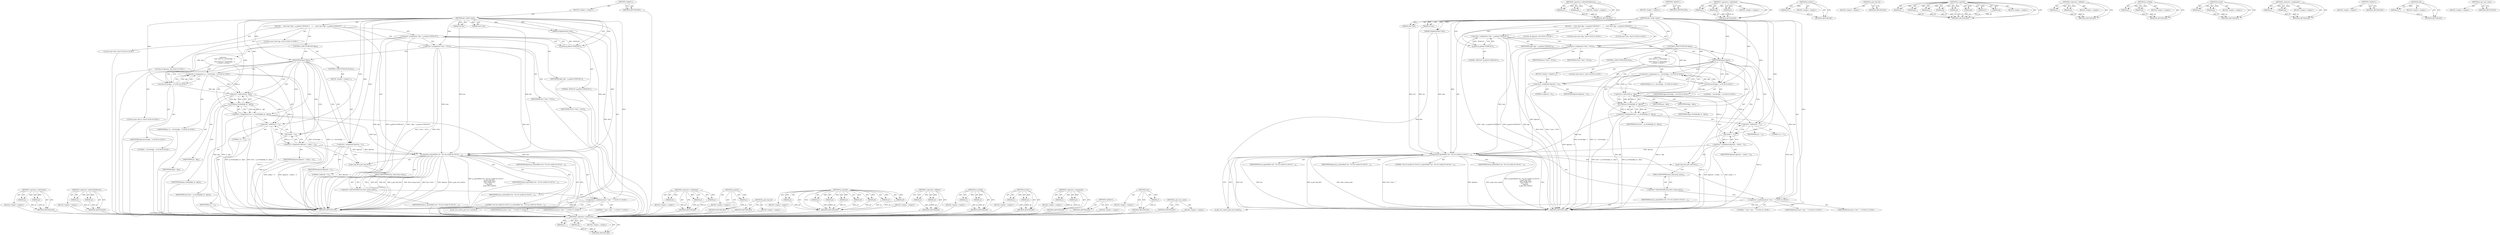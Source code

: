 digraph "g_get_user_name" {
vulnerable_112 [label=<(METHOD,&lt;operator&gt;.subtraction)>];
vulnerable_113 [label=<(PARAM,p1)>];
vulnerable_114 [label=<(PARAM,p2)>];
vulnerable_115 [label=<(BLOCK,&lt;empty&gt;,&lt;empty&gt;)>];
vulnerable_116 [label=<(METHOD_RETURN,ANY)>];
vulnerable_140 [label=<(METHOD,&lt;operator&gt;.indirectFieldAccess)>];
vulnerable_141 [label=<(PARAM,p1)>];
vulnerable_142 [label=<(PARAM,p2)>];
vulnerable_143 [label=<(BLOCK,&lt;empty&gt;,&lt;empty&gt;)>];
vulnerable_144 [label=<(METHOD_RETURN,ANY)>];
vulnerable_6 [label=<(METHOD,&lt;global&gt;)<SUB>1</SUB>>];
vulnerable_7 [label=<(BLOCK,&lt;empty&gt;,&lt;empty&gt;)<SUB>1</SUB>>];
vulnerable_8 [label=<(METHOD,get_socket_name)<SUB>1</SUB>>];
vulnerable_9 [label=<(PARAM,SingleInstData* data)<SUB>1</SUB>>];
vulnerable_10 [label=<(PARAM,char* buf)<SUB>1</SUB>>];
vulnerable_11 [label=<(PARAM,int len)<SUB>1</SUB>>];
vulnerable_12 [label=<(BLOCK,{
    const char* dpy = g_getenv(&quot;DISPLAY&quot;);
  ...,{
    const char* dpy = g_getenv(&quot;DISPLAY&quot;);
  ...)<SUB>2</SUB>>];
vulnerable_13 [label="<(LOCAL,const char* dpy: char*)<SUB>3</SUB>>"];
vulnerable_14 [label=<(&lt;operator&gt;.assignment,* dpy = g_getenv(&quot;DISPLAY&quot;))<SUB>3</SUB>>];
vulnerable_15 [label=<(IDENTIFIER,dpy,* dpy = g_getenv(&quot;DISPLAY&quot;))<SUB>3</SUB>>];
vulnerable_16 [label=<(g_getenv,g_getenv(&quot;DISPLAY&quot;))<SUB>3</SUB>>];
vulnerable_17 [label=<(LITERAL,&quot;DISPLAY&quot;,g_getenv(&quot;DISPLAY&quot;))<SUB>3</SUB>>];
vulnerable_18 [label="<(LOCAL,char* host: char*)<SUB>4</SUB>>"];
vulnerable_19 [label=<(&lt;operator&gt;.assignment,* host = NULL)<SUB>4</SUB>>];
vulnerable_20 [label=<(IDENTIFIER,host,* host = NULL)<SUB>4</SUB>>];
vulnerable_21 [label=<(IDENTIFIER,NULL,* host = NULL)<SUB>4</SUB>>];
vulnerable_22 [label="<(LOCAL,int dpynum: int)<SUB>5</SUB>>"];
vulnerable_23 [label=<(CONTROL_STRUCTURE,IF,if (dpy))<SUB>6</SUB>>];
vulnerable_24 [label=<(IDENTIFIER,dpy,if (dpy))<SUB>6</SUB>>];
vulnerable_25 [label="<(BLOCK,{
        const char* p = strrchr(dpy, ':');
  ...,{
        const char* p = strrchr(dpy, ':');
  ...)<SUB>7</SUB>>"];
vulnerable_26 [label="<(LOCAL,const char* p: char*)<SUB>8</SUB>>"];
vulnerable_27 [label="<(&lt;operator&gt;.assignment,* p = strrchr(dpy, ':'))<SUB>8</SUB>>"];
vulnerable_28 [label="<(IDENTIFIER,p,* p = strrchr(dpy, ':'))<SUB>8</SUB>>"];
vulnerable_29 [label="<(strrchr,strrchr(dpy, ':'))<SUB>8</SUB>>"];
vulnerable_30 [label="<(IDENTIFIER,dpy,strrchr(dpy, ':'))<SUB>8</SUB>>"];
vulnerable_31 [label="<(LITERAL,':',strrchr(dpy, ':'))<SUB>8</SUB>>"];
vulnerable_32 [label=<(&lt;operator&gt;.assignment,host = g_strndup(dpy, (p - dpy)))<SUB>9</SUB>>];
vulnerable_33 [label=<(IDENTIFIER,host,host = g_strndup(dpy, (p - dpy)))<SUB>9</SUB>>];
vulnerable_34 [label=<(g_strndup,g_strndup(dpy, (p - dpy)))<SUB>9</SUB>>];
vulnerable_35 [label=<(IDENTIFIER,dpy,g_strndup(dpy, (p - dpy)))<SUB>9</SUB>>];
vulnerable_36 [label=<(&lt;operator&gt;.subtraction,p - dpy)<SUB>9</SUB>>];
vulnerable_37 [label=<(IDENTIFIER,p,p - dpy)<SUB>9</SUB>>];
vulnerable_38 [label=<(IDENTIFIER,dpy,p - dpy)<SUB>9</SUB>>];
vulnerable_39 [label=<(&lt;operator&gt;.assignment,dpynum = atoi(p + 1))<SUB>10</SUB>>];
vulnerable_40 [label=<(IDENTIFIER,dpynum,dpynum = atoi(p + 1))<SUB>10</SUB>>];
vulnerable_41 [label=<(atoi,atoi(p + 1))<SUB>10</SUB>>];
vulnerable_42 [label=<(&lt;operator&gt;.addition,p + 1)<SUB>10</SUB>>];
vulnerable_43 [label=<(IDENTIFIER,p,p + 1)<SUB>10</SUB>>];
vulnerable_44 [label=<(LITERAL,1,p + 1)<SUB>10</SUB>>];
vulnerable_45 [label=<(CONTROL_STRUCTURE,ELSE,else)<SUB>13</SUB>>];
vulnerable_46 [label=<(BLOCK,&lt;empty&gt;,&lt;empty&gt;)<SUB>13</SUB>>];
vulnerable_47 [label=<(&lt;operator&gt;.assignment,dpynum = 0)<SUB>13</SUB>>];
vulnerable_48 [label=<(IDENTIFIER,dpynum,dpynum = 0)<SUB>13</SUB>>];
vulnerable_49 [label=<(LITERAL,0,dpynum = 0)<SUB>13</SUB>>];
vulnerable_50 [label=<(g_snprintf,g_snprintf(buf, len, &quot;%s/.%s-socket-%s-%d-%s&quot;,
...)<SUB>14</SUB>>];
vulnerable_51 [label=<(IDENTIFIER,buf,g_snprintf(buf, len, &quot;%s/.%s-socket-%s-%d-%s&quot;,
...)<SUB>14</SUB>>];
vulnerable_52 [label=<(IDENTIFIER,len,g_snprintf(buf, len, &quot;%s/.%s-socket-%s-%d-%s&quot;,
...)<SUB>14</SUB>>];
vulnerable_53 [label=<(LITERAL,&quot;%s/.%s-socket-%s-%d-%s&quot;,g_snprintf(buf, len, &quot;%s/.%s-socket-%s-%d-%s&quot;,
...)<SUB>14</SUB>>];
vulnerable_54 [label=<(g_get_tmp_dir,g_get_tmp_dir())<SUB>15</SUB>>];
vulnerable_55 [label=<(&lt;operator&gt;.indirectFieldAccess,data-&gt;prog_name)<SUB>16</SUB>>];
vulnerable_56 [label=<(IDENTIFIER,data,g_snprintf(buf, len, &quot;%s/.%s-socket-%s-%d-%s&quot;,
...)<SUB>16</SUB>>];
vulnerable_57 [label=<(FIELD_IDENTIFIER,prog_name,prog_name)<SUB>16</SUB>>];
vulnerable_58 [label="<(&lt;operator&gt;.conditional,host ? host : &quot;&quot;)<SUB>17</SUB>>"];
vulnerable_59 [label="<(IDENTIFIER,host,host ? host : &quot;&quot;)<SUB>17</SUB>>"];
vulnerable_60 [label="<(IDENTIFIER,host,host ? host : &quot;&quot;)<SUB>17</SUB>>"];
vulnerable_61 [label="<(LITERAL,&quot;&quot;,host ? host : &quot;&quot;)<SUB>17</SUB>>"];
vulnerable_62 [label=<(IDENTIFIER,dpynum,g_snprintf(buf, len, &quot;%s/.%s-socket-%s-%d-%s&quot;,
...)<SUB>18</SUB>>];
vulnerable_63 [label=<(g_get_user_name,g_get_user_name())<SUB>19</SUB>>];
vulnerable_64 [label=<(METHOD_RETURN,void)<SUB>1</SUB>>];
vulnerable_66 [label=<(METHOD_RETURN,ANY)<SUB>1</SUB>>];
vulnerable_145 [label=<(METHOD,&lt;operator&gt;.conditional)>];
vulnerable_146 [label=<(PARAM,p1)>];
vulnerable_147 [label=<(PARAM,p2)>];
vulnerable_148 [label=<(PARAM,p3)>];
vulnerable_149 [label=<(BLOCK,&lt;empty&gt;,&lt;empty&gt;)>];
vulnerable_150 [label=<(METHOD_RETURN,ANY)>];
vulnerable_98 [label=<(METHOD,g_getenv)>];
vulnerable_99 [label=<(PARAM,p1)>];
vulnerable_100 [label=<(BLOCK,&lt;empty&gt;,&lt;empty&gt;)>];
vulnerable_101 [label=<(METHOD_RETURN,ANY)>];
vulnerable_137 [label=<(METHOD,g_get_tmp_dir)>];
vulnerable_138 [label=<(BLOCK,&lt;empty&gt;,&lt;empty&gt;)>];
vulnerable_139 [label=<(METHOD_RETURN,ANY)>];
vulnerable_126 [label=<(METHOD,g_snprintf)>];
vulnerable_127 [label=<(PARAM,p1)>];
vulnerable_128 [label=<(PARAM,p2)>];
vulnerable_129 [label=<(PARAM,p3)>];
vulnerable_130 [label=<(PARAM,p4)>];
vulnerable_131 [label=<(PARAM,p5)>];
vulnerable_132 [label=<(PARAM,p6)>];
vulnerable_133 [label=<(PARAM,p7)>];
vulnerable_134 [label=<(PARAM,p8)>];
vulnerable_135 [label=<(BLOCK,&lt;empty&gt;,&lt;empty&gt;)>];
vulnerable_136 [label=<(METHOD_RETURN,ANY)>];
vulnerable_121 [label=<(METHOD,&lt;operator&gt;.addition)>];
vulnerable_122 [label=<(PARAM,p1)>];
vulnerable_123 [label=<(PARAM,p2)>];
vulnerable_124 [label=<(BLOCK,&lt;empty&gt;,&lt;empty&gt;)>];
vulnerable_125 [label=<(METHOD_RETURN,ANY)>];
vulnerable_107 [label=<(METHOD,g_strndup)>];
vulnerable_108 [label=<(PARAM,p1)>];
vulnerable_109 [label=<(PARAM,p2)>];
vulnerable_110 [label=<(BLOCK,&lt;empty&gt;,&lt;empty&gt;)>];
vulnerable_111 [label=<(METHOD_RETURN,ANY)>];
vulnerable_102 [label=<(METHOD,strrchr)>];
vulnerable_103 [label=<(PARAM,p1)>];
vulnerable_104 [label=<(PARAM,p2)>];
vulnerable_105 [label=<(BLOCK,&lt;empty&gt;,&lt;empty&gt;)>];
vulnerable_106 [label=<(METHOD_RETURN,ANY)>];
vulnerable_93 [label=<(METHOD,&lt;operator&gt;.assignment)>];
vulnerable_94 [label=<(PARAM,p1)>];
vulnerable_95 [label=<(PARAM,p2)>];
vulnerable_96 [label=<(BLOCK,&lt;empty&gt;,&lt;empty&gt;)>];
vulnerable_97 [label=<(METHOD_RETURN,ANY)>];
vulnerable_87 [label=<(METHOD,&lt;global&gt;)<SUB>1</SUB>>];
vulnerable_88 [label=<(BLOCK,&lt;empty&gt;,&lt;empty&gt;)>];
vulnerable_89 [label=<(METHOD_RETURN,ANY)>];
vulnerable_117 [label=<(METHOD,atoi)>];
vulnerable_118 [label=<(PARAM,p1)>];
vulnerable_119 [label=<(BLOCK,&lt;empty&gt;,&lt;empty&gt;)>];
vulnerable_120 [label=<(METHOD_RETURN,ANY)>];
vulnerable_151 [label=<(METHOD,g_get_user_name)>];
vulnerable_152 [label=<(BLOCK,&lt;empty&gt;,&lt;empty&gt;)>];
vulnerable_153 [label=<(METHOD_RETURN,ANY)>];
fixed_112 [label=<(METHOD,&lt;operator&gt;.subtraction)>];
fixed_113 [label=<(PARAM,p1)>];
fixed_114 [label=<(PARAM,p2)>];
fixed_115 [label=<(BLOCK,&lt;empty&gt;,&lt;empty&gt;)>];
fixed_116 [label=<(METHOD_RETURN,ANY)>];
fixed_140 [label=<(METHOD,&lt;operator&gt;.indirectFieldAccess)>];
fixed_141 [label=<(PARAM,p1)>];
fixed_142 [label=<(PARAM,p2)>];
fixed_143 [label=<(BLOCK,&lt;empty&gt;,&lt;empty&gt;)>];
fixed_144 [label=<(METHOD_RETURN,ANY)>];
fixed_6 [label=<(METHOD,&lt;global&gt;)<SUB>1</SUB>>];
fixed_7 [label=<(BLOCK,&lt;empty&gt;,&lt;empty&gt;)<SUB>1</SUB>>];
fixed_8 [label=<(METHOD,get_socket_name)<SUB>1</SUB>>];
fixed_9 [label=<(PARAM,SingleInstData* data)<SUB>1</SUB>>];
fixed_10 [label=<(PARAM,char* buf)<SUB>1</SUB>>];
fixed_11 [label=<(PARAM,int len)<SUB>1</SUB>>];
fixed_12 [label=<(BLOCK,{
    const char* dpy = g_getenv(&quot;DISPLAY&quot;);
  ...,{
    const char* dpy = g_getenv(&quot;DISPLAY&quot;);
  ...)<SUB>2</SUB>>];
fixed_13 [label="<(LOCAL,const char* dpy: char*)<SUB>3</SUB>>"];
fixed_14 [label=<(&lt;operator&gt;.assignment,* dpy = g_getenv(&quot;DISPLAY&quot;))<SUB>3</SUB>>];
fixed_15 [label=<(IDENTIFIER,dpy,* dpy = g_getenv(&quot;DISPLAY&quot;))<SUB>3</SUB>>];
fixed_16 [label=<(g_getenv,g_getenv(&quot;DISPLAY&quot;))<SUB>3</SUB>>];
fixed_17 [label=<(LITERAL,&quot;DISPLAY&quot;,g_getenv(&quot;DISPLAY&quot;))<SUB>3</SUB>>];
fixed_18 [label="<(LOCAL,char* host: char*)<SUB>4</SUB>>"];
fixed_19 [label=<(&lt;operator&gt;.assignment,* host = NULL)<SUB>4</SUB>>];
fixed_20 [label=<(IDENTIFIER,host,* host = NULL)<SUB>4</SUB>>];
fixed_21 [label=<(IDENTIFIER,NULL,* host = NULL)<SUB>4</SUB>>];
fixed_22 [label="<(LOCAL,int dpynum: int)<SUB>5</SUB>>"];
fixed_23 [label=<(CONTROL_STRUCTURE,IF,if (dpy))<SUB>6</SUB>>];
fixed_24 [label=<(IDENTIFIER,dpy,if (dpy))<SUB>6</SUB>>];
fixed_25 [label="<(BLOCK,{
        const char* p = strrchr(dpy, ':');
  ...,{
        const char* p = strrchr(dpy, ':');
  ...)<SUB>7</SUB>>"];
fixed_26 [label="<(LOCAL,const char* p: char*)<SUB>8</SUB>>"];
fixed_27 [label="<(&lt;operator&gt;.assignment,* p = strrchr(dpy, ':'))<SUB>8</SUB>>"];
fixed_28 [label="<(IDENTIFIER,p,* p = strrchr(dpy, ':'))<SUB>8</SUB>>"];
fixed_29 [label="<(strrchr,strrchr(dpy, ':'))<SUB>8</SUB>>"];
fixed_30 [label="<(IDENTIFIER,dpy,strrchr(dpy, ':'))<SUB>8</SUB>>"];
fixed_31 [label="<(LITERAL,':',strrchr(dpy, ':'))<SUB>8</SUB>>"];
fixed_32 [label=<(&lt;operator&gt;.assignment,host = g_strndup(dpy, (p - dpy)))<SUB>9</SUB>>];
fixed_33 [label=<(IDENTIFIER,host,host = g_strndup(dpy, (p - dpy)))<SUB>9</SUB>>];
fixed_34 [label=<(g_strndup,g_strndup(dpy, (p - dpy)))<SUB>9</SUB>>];
fixed_35 [label=<(IDENTIFIER,dpy,g_strndup(dpy, (p - dpy)))<SUB>9</SUB>>];
fixed_36 [label=<(&lt;operator&gt;.subtraction,p - dpy)<SUB>9</SUB>>];
fixed_37 [label=<(IDENTIFIER,p,p - dpy)<SUB>9</SUB>>];
fixed_38 [label=<(IDENTIFIER,dpy,p - dpy)<SUB>9</SUB>>];
fixed_39 [label=<(&lt;operator&gt;.assignment,dpynum = atoi(p + 1))<SUB>10</SUB>>];
fixed_40 [label=<(IDENTIFIER,dpynum,dpynum = atoi(p + 1))<SUB>10</SUB>>];
fixed_41 [label=<(atoi,atoi(p + 1))<SUB>10</SUB>>];
fixed_42 [label=<(&lt;operator&gt;.addition,p + 1)<SUB>10</SUB>>];
fixed_43 [label=<(IDENTIFIER,p,p + 1)<SUB>10</SUB>>];
fixed_44 [label=<(LITERAL,1,p + 1)<SUB>10</SUB>>];
fixed_45 [label=<(CONTROL_STRUCTURE,ELSE,else)<SUB>13</SUB>>];
fixed_46 [label=<(BLOCK,&lt;empty&gt;,&lt;empty&gt;)<SUB>13</SUB>>];
fixed_47 [label=<(&lt;operator&gt;.assignment,dpynum = 0)<SUB>13</SUB>>];
fixed_48 [label=<(IDENTIFIER,dpynum,dpynum = 0)<SUB>13</SUB>>];
fixed_49 [label=<(LITERAL,0,dpynum = 0)<SUB>13</SUB>>];
fixed_50 [label=<(g_snprintf,g_snprintf(buf, len, &quot;%s/.%s-socket-%s-%d-%s&quot;,
...)<SUB>18</SUB>>];
fixed_51 [label=<(IDENTIFIER,buf,g_snprintf(buf, len, &quot;%s/.%s-socket-%s-%d-%s&quot;,
...)<SUB>18</SUB>>];
fixed_52 [label=<(IDENTIFIER,len,g_snprintf(buf, len, &quot;%s/.%s-socket-%s-%d-%s&quot;,
...)<SUB>18</SUB>>];
fixed_53 [label=<(LITERAL,&quot;%s/.%s-socket-%s-%d-%s&quot;,g_snprintf(buf, len, &quot;%s/.%s-socket-%s-%d-%s&quot;,
...)<SUB>18</SUB>>];
fixed_54 [label=<(g_get_tmp_dir,g_get_tmp_dir())<SUB>19</SUB>>];
fixed_55 [label=<(&lt;operator&gt;.indirectFieldAccess,data-&gt;prog_name)<SUB>20</SUB>>];
fixed_56 [label=<(IDENTIFIER,data,g_snprintf(buf, len, &quot;%s/.%s-socket-%s-%d-%s&quot;,
...)<SUB>20</SUB>>];
fixed_57 [label=<(FIELD_IDENTIFIER,prog_name,prog_name)<SUB>20</SUB>>];
fixed_58 [label="<(&lt;operator&gt;.conditional,host ? host : &quot;&quot;)<SUB>21</SUB>>"];
fixed_59 [label="<(IDENTIFIER,host,host ? host : &quot;&quot;)<SUB>21</SUB>>"];
fixed_60 [label="<(IDENTIFIER,host,host ? host : &quot;&quot;)<SUB>21</SUB>>"];
fixed_61 [label="<(LITERAL,&quot;&quot;,host ? host : &quot;&quot;)<SUB>21</SUB>>"];
fixed_62 [label=<(IDENTIFIER,dpynum,g_snprintf(buf, len, &quot;%s/.%s-socket-%s-%d-%s&quot;,
...)<SUB>22</SUB>>];
fixed_63 [label=<(g_get_user_name,g_get_user_name())<SUB>23</SUB>>];
fixed_64 [label=<(METHOD_RETURN,void)<SUB>1</SUB>>];
fixed_66 [label=<(METHOD_RETURN,ANY)<SUB>1</SUB>>];
fixed_145 [label=<(METHOD,&lt;operator&gt;.conditional)>];
fixed_146 [label=<(PARAM,p1)>];
fixed_147 [label=<(PARAM,p2)>];
fixed_148 [label=<(PARAM,p3)>];
fixed_149 [label=<(BLOCK,&lt;empty&gt;,&lt;empty&gt;)>];
fixed_150 [label=<(METHOD_RETURN,ANY)>];
fixed_98 [label=<(METHOD,g_getenv)>];
fixed_99 [label=<(PARAM,p1)>];
fixed_100 [label=<(BLOCK,&lt;empty&gt;,&lt;empty&gt;)>];
fixed_101 [label=<(METHOD_RETURN,ANY)>];
fixed_137 [label=<(METHOD,g_get_tmp_dir)>];
fixed_138 [label=<(BLOCK,&lt;empty&gt;,&lt;empty&gt;)>];
fixed_139 [label=<(METHOD_RETURN,ANY)>];
fixed_126 [label=<(METHOD,g_snprintf)>];
fixed_127 [label=<(PARAM,p1)>];
fixed_128 [label=<(PARAM,p2)>];
fixed_129 [label=<(PARAM,p3)>];
fixed_130 [label=<(PARAM,p4)>];
fixed_131 [label=<(PARAM,p5)>];
fixed_132 [label=<(PARAM,p6)>];
fixed_133 [label=<(PARAM,p7)>];
fixed_134 [label=<(PARAM,p8)>];
fixed_135 [label=<(BLOCK,&lt;empty&gt;,&lt;empty&gt;)>];
fixed_136 [label=<(METHOD_RETURN,ANY)>];
fixed_121 [label=<(METHOD,&lt;operator&gt;.addition)>];
fixed_122 [label=<(PARAM,p1)>];
fixed_123 [label=<(PARAM,p2)>];
fixed_124 [label=<(BLOCK,&lt;empty&gt;,&lt;empty&gt;)>];
fixed_125 [label=<(METHOD_RETURN,ANY)>];
fixed_107 [label=<(METHOD,g_strndup)>];
fixed_108 [label=<(PARAM,p1)>];
fixed_109 [label=<(PARAM,p2)>];
fixed_110 [label=<(BLOCK,&lt;empty&gt;,&lt;empty&gt;)>];
fixed_111 [label=<(METHOD_RETURN,ANY)>];
fixed_102 [label=<(METHOD,strrchr)>];
fixed_103 [label=<(PARAM,p1)>];
fixed_104 [label=<(PARAM,p2)>];
fixed_105 [label=<(BLOCK,&lt;empty&gt;,&lt;empty&gt;)>];
fixed_106 [label=<(METHOD_RETURN,ANY)>];
fixed_93 [label=<(METHOD,&lt;operator&gt;.assignment)>];
fixed_94 [label=<(PARAM,p1)>];
fixed_95 [label=<(PARAM,p2)>];
fixed_96 [label=<(BLOCK,&lt;empty&gt;,&lt;empty&gt;)>];
fixed_97 [label=<(METHOD_RETURN,ANY)>];
fixed_87 [label=<(METHOD,&lt;global&gt;)<SUB>1</SUB>>];
fixed_88 [label=<(BLOCK,&lt;empty&gt;,&lt;empty&gt;)>];
fixed_89 [label=<(METHOD_RETURN,ANY)>];
fixed_117 [label=<(METHOD,atoi)>];
fixed_118 [label=<(PARAM,p1)>];
fixed_119 [label=<(BLOCK,&lt;empty&gt;,&lt;empty&gt;)>];
fixed_120 [label=<(METHOD_RETURN,ANY)>];
fixed_151 [label=<(METHOD,g_get_user_name)>];
fixed_152 [label=<(BLOCK,&lt;empty&gt;,&lt;empty&gt;)>];
fixed_153 [label=<(METHOD_RETURN,ANY)>];
vulnerable_112 -> vulnerable_113  [key=0, label="AST: "];
vulnerable_112 -> vulnerable_113  [key=1, label="DDG: "];
vulnerable_112 -> vulnerable_115  [key=0, label="AST: "];
vulnerable_112 -> vulnerable_114  [key=0, label="AST: "];
vulnerable_112 -> vulnerable_114  [key=1, label="DDG: "];
vulnerable_112 -> vulnerable_116  [key=0, label="AST: "];
vulnerable_112 -> vulnerable_116  [key=1, label="CFG: "];
vulnerable_113 -> vulnerable_116  [key=0, label="DDG: p1"];
vulnerable_114 -> vulnerable_116  [key=0, label="DDG: p2"];
vulnerable_115 -> fixed_112  [key=0];
vulnerable_116 -> fixed_112  [key=0];
vulnerable_140 -> vulnerable_141  [key=0, label="AST: "];
vulnerable_140 -> vulnerable_141  [key=1, label="DDG: "];
vulnerable_140 -> vulnerable_143  [key=0, label="AST: "];
vulnerable_140 -> vulnerable_142  [key=0, label="AST: "];
vulnerable_140 -> vulnerable_142  [key=1, label="DDG: "];
vulnerable_140 -> vulnerable_144  [key=0, label="AST: "];
vulnerable_140 -> vulnerable_144  [key=1, label="CFG: "];
vulnerable_141 -> vulnerable_144  [key=0, label="DDG: p1"];
vulnerable_142 -> vulnerable_144  [key=0, label="DDG: p2"];
vulnerable_143 -> fixed_112  [key=0];
vulnerable_144 -> fixed_112  [key=0];
vulnerable_6 -> vulnerable_7  [key=0, label="AST: "];
vulnerable_6 -> vulnerable_66  [key=0, label="AST: "];
vulnerable_6 -> vulnerable_66  [key=1, label="CFG: "];
vulnerable_7 -> vulnerable_8  [key=0, label="AST: "];
vulnerable_8 -> vulnerable_9  [key=0, label="AST: "];
vulnerable_8 -> vulnerable_9  [key=1, label="DDG: "];
vulnerable_8 -> vulnerable_10  [key=0, label="AST: "];
vulnerable_8 -> vulnerable_10  [key=1, label="DDG: "];
vulnerable_8 -> vulnerable_11  [key=0, label="AST: "];
vulnerable_8 -> vulnerable_11  [key=1, label="DDG: "];
vulnerable_8 -> vulnerable_12  [key=0, label="AST: "];
vulnerable_8 -> vulnerable_64  [key=0, label="AST: "];
vulnerable_8 -> vulnerable_16  [key=0, label="CFG: "];
vulnerable_8 -> vulnerable_16  [key=1, label="DDG: "];
vulnerable_8 -> vulnerable_19  [key=0, label="DDG: "];
vulnerable_8 -> vulnerable_24  [key=0, label="DDG: "];
vulnerable_8 -> vulnerable_50  [key=0, label="DDG: "];
vulnerable_8 -> vulnerable_58  [key=0, label="DDG: "];
vulnerable_8 -> vulnerable_47  [key=0, label="DDG: "];
vulnerable_8 -> vulnerable_29  [key=0, label="DDG: "];
vulnerable_8 -> vulnerable_34  [key=0, label="DDG: "];
vulnerable_8 -> vulnerable_41  [key=0, label="DDG: "];
vulnerable_8 -> vulnerable_36  [key=0, label="DDG: "];
vulnerable_8 -> vulnerable_42  [key=0, label="DDG: "];
vulnerable_9 -> vulnerable_64  [key=0, label="DDG: data"];
vulnerable_9 -> vulnerable_50  [key=0, label="DDG: data"];
vulnerable_10 -> vulnerable_50  [key=0, label="DDG: buf"];
vulnerable_11 -> vulnerable_50  [key=0, label="DDG: len"];
vulnerable_12 -> vulnerable_13  [key=0, label="AST: "];
vulnerable_12 -> vulnerable_14  [key=0, label="AST: "];
vulnerable_12 -> vulnerable_18  [key=0, label="AST: "];
vulnerable_12 -> vulnerable_19  [key=0, label="AST: "];
vulnerable_12 -> vulnerable_22  [key=0, label="AST: "];
vulnerable_12 -> vulnerable_23  [key=0, label="AST: "];
vulnerable_12 -> vulnerable_50  [key=0, label="AST: "];
vulnerable_13 -> fixed_112  [key=0];
vulnerable_14 -> vulnerable_15  [key=0, label="AST: "];
vulnerable_14 -> vulnerable_16  [key=0, label="AST: "];
vulnerable_14 -> vulnerable_19  [key=0, label="CFG: "];
vulnerable_14 -> vulnerable_64  [key=0, label="DDG: dpy"];
vulnerable_14 -> vulnerable_64  [key=1, label="DDG: g_getenv(&quot;DISPLAY&quot;)"];
vulnerable_14 -> vulnerable_64  [key=2, label="DDG: * dpy = g_getenv(&quot;DISPLAY&quot;)"];
vulnerable_14 -> vulnerable_29  [key=0, label="DDG: dpy"];
vulnerable_15 -> fixed_112  [key=0];
vulnerable_16 -> vulnerable_17  [key=0, label="AST: "];
vulnerable_16 -> vulnerable_14  [key=0, label="CFG: "];
vulnerable_16 -> vulnerable_14  [key=1, label="DDG: &quot;DISPLAY&quot;"];
vulnerable_17 -> fixed_112  [key=0];
vulnerable_18 -> fixed_112  [key=0];
vulnerable_19 -> vulnerable_20  [key=0, label="AST: "];
vulnerable_19 -> vulnerable_21  [key=0, label="AST: "];
vulnerable_19 -> vulnerable_24  [key=0, label="CFG: "];
vulnerable_19 -> vulnerable_64  [key=0, label="DDG: * host = NULL"];
vulnerable_19 -> vulnerable_64  [key=1, label="DDG: NULL"];
vulnerable_19 -> vulnerable_50  [key=0, label="DDG: host"];
vulnerable_19 -> vulnerable_58  [key=0, label="DDG: host"];
vulnerable_20 -> fixed_112  [key=0];
vulnerable_21 -> fixed_112  [key=0];
vulnerable_22 -> fixed_112  [key=0];
vulnerable_23 -> vulnerable_24  [key=0, label="AST: "];
vulnerable_23 -> vulnerable_25  [key=0, label="AST: "];
vulnerable_23 -> vulnerable_45  [key=0, label="AST: "];
vulnerable_24 -> vulnerable_29  [key=0, label="CFG: "];
vulnerable_24 -> vulnerable_29  [key=1, label="CDG: "];
vulnerable_24 -> vulnerable_47  [key=0, label="CFG: "];
vulnerable_24 -> vulnerable_47  [key=1, label="CDG: "];
vulnerable_24 -> vulnerable_34  [key=0, label="CDG: "];
vulnerable_24 -> vulnerable_32  [key=0, label="CDG: "];
vulnerable_24 -> vulnerable_42  [key=0, label="CDG: "];
vulnerable_24 -> vulnerable_36  [key=0, label="CDG: "];
vulnerable_24 -> vulnerable_41  [key=0, label="CDG: "];
vulnerable_24 -> vulnerable_39  [key=0, label="CDG: "];
vulnerable_24 -> vulnerable_27  [key=0, label="CDG: "];
vulnerable_25 -> vulnerable_26  [key=0, label="AST: "];
vulnerable_25 -> vulnerable_27  [key=0, label="AST: "];
vulnerable_25 -> vulnerable_32  [key=0, label="AST: "];
vulnerable_25 -> vulnerable_39  [key=0, label="AST: "];
vulnerable_26 -> fixed_112  [key=0];
vulnerable_27 -> vulnerable_28  [key=0, label="AST: "];
vulnerable_27 -> vulnerable_29  [key=0, label="AST: "];
vulnerable_27 -> vulnerable_36  [key=0, label="CFG: "];
vulnerable_27 -> vulnerable_36  [key=1, label="DDG: p"];
vulnerable_27 -> vulnerable_64  [key=0, label="DDG: strrchr(dpy, ':')"];
vulnerable_27 -> vulnerable_64  [key=1, label="DDG: * p = strrchr(dpy, ':')"];
vulnerable_28 -> fixed_112  [key=0];
vulnerable_29 -> vulnerable_30  [key=0, label="AST: "];
vulnerable_29 -> vulnerable_31  [key=0, label="AST: "];
vulnerable_29 -> vulnerable_27  [key=0, label="CFG: "];
vulnerable_29 -> vulnerable_27  [key=1, label="DDG: dpy"];
vulnerable_29 -> vulnerable_27  [key=2, label="DDG: ':'"];
vulnerable_29 -> vulnerable_36  [key=0, label="DDG: dpy"];
vulnerable_30 -> fixed_112  [key=0];
vulnerable_31 -> fixed_112  [key=0];
vulnerable_32 -> vulnerable_33  [key=0, label="AST: "];
vulnerable_32 -> vulnerable_34  [key=0, label="AST: "];
vulnerable_32 -> vulnerable_42  [key=0, label="CFG: "];
vulnerable_32 -> vulnerable_64  [key=0, label="DDG: g_strndup(dpy, (p - dpy))"];
vulnerable_32 -> vulnerable_64  [key=1, label="DDG: host = g_strndup(dpy, (p - dpy))"];
vulnerable_32 -> vulnerable_50  [key=0, label="DDG: host"];
vulnerable_32 -> vulnerable_58  [key=0, label="DDG: host"];
vulnerable_33 -> fixed_112  [key=0];
vulnerable_34 -> vulnerable_35  [key=0, label="AST: "];
vulnerable_34 -> vulnerable_36  [key=0, label="AST: "];
vulnerable_34 -> vulnerable_32  [key=0, label="CFG: "];
vulnerable_34 -> vulnerable_32  [key=1, label="DDG: dpy"];
vulnerable_34 -> vulnerable_32  [key=2, label="DDG: p - dpy"];
vulnerable_34 -> vulnerable_64  [key=0, label="DDG: dpy"];
vulnerable_34 -> vulnerable_64  [key=1, label="DDG: p - dpy"];
vulnerable_35 -> fixed_112  [key=0];
vulnerable_36 -> vulnerable_37  [key=0, label="AST: "];
vulnerable_36 -> vulnerable_38  [key=0, label="AST: "];
vulnerable_36 -> vulnerable_34  [key=0, label="CFG: "];
vulnerable_36 -> vulnerable_34  [key=1, label="DDG: dpy"];
vulnerable_36 -> vulnerable_34  [key=2, label="DDG: p"];
vulnerable_36 -> vulnerable_41  [key=0, label="DDG: p"];
vulnerable_36 -> vulnerable_42  [key=0, label="DDG: p"];
vulnerable_37 -> fixed_112  [key=0];
vulnerable_38 -> fixed_112  [key=0];
vulnerable_39 -> vulnerable_40  [key=0, label="AST: "];
vulnerable_39 -> vulnerable_41  [key=0, label="AST: "];
vulnerable_39 -> vulnerable_54  [key=0, label="CFG: "];
vulnerable_39 -> vulnerable_64  [key=0, label="DDG: atoi(p + 1)"];
vulnerable_39 -> vulnerable_64  [key=1, label="DDG: dpynum = atoi(p + 1)"];
vulnerable_39 -> vulnerable_50  [key=0, label="DDG: dpynum"];
vulnerable_40 -> fixed_112  [key=0];
vulnerable_41 -> vulnerable_42  [key=0, label="AST: "];
vulnerable_41 -> vulnerable_39  [key=0, label="CFG: "];
vulnerable_41 -> vulnerable_39  [key=1, label="DDG: p + 1"];
vulnerable_41 -> vulnerable_64  [key=0, label="DDG: p + 1"];
vulnerable_42 -> vulnerable_43  [key=0, label="AST: "];
vulnerable_42 -> vulnerable_44  [key=0, label="AST: "];
vulnerable_42 -> vulnerable_41  [key=0, label="CFG: "];
vulnerable_42 -> vulnerable_64  [key=0, label="DDG: p"];
vulnerable_43 -> fixed_112  [key=0];
vulnerable_44 -> fixed_112  [key=0];
vulnerable_45 -> vulnerable_46  [key=0, label="AST: "];
vulnerable_46 -> vulnerable_47  [key=0, label="AST: "];
vulnerable_47 -> vulnerable_48  [key=0, label="AST: "];
vulnerable_47 -> vulnerable_49  [key=0, label="AST: "];
vulnerable_47 -> vulnerable_54  [key=0, label="CFG: "];
vulnerable_47 -> vulnerable_64  [key=0, label="DDG: dpynum = 0"];
vulnerable_47 -> vulnerable_50  [key=0, label="DDG: dpynum"];
vulnerable_48 -> fixed_112  [key=0];
vulnerable_49 -> fixed_112  [key=0];
vulnerable_50 -> vulnerable_51  [key=0, label="AST: "];
vulnerable_50 -> vulnerable_52  [key=0, label="AST: "];
vulnerable_50 -> vulnerable_53  [key=0, label="AST: "];
vulnerable_50 -> vulnerable_54  [key=0, label="AST: "];
vulnerable_50 -> vulnerable_55  [key=0, label="AST: "];
vulnerable_50 -> vulnerable_58  [key=0, label="AST: "];
vulnerable_50 -> vulnerable_62  [key=0, label="AST: "];
vulnerable_50 -> vulnerable_63  [key=0, label="AST: "];
vulnerable_50 -> vulnerable_64  [key=0, label="CFG: "];
vulnerable_50 -> vulnerable_64  [key=1, label="DDG: buf"];
vulnerable_50 -> vulnerable_64  [key=2, label="DDG: len"];
vulnerable_50 -> vulnerable_64  [key=3, label="DDG: g_get_tmp_dir()"];
vulnerable_50 -> vulnerable_64  [key=4, label="DDG: data-&gt;prog_name"];
vulnerable_50 -> vulnerable_64  [key=5, label="DDG: host ? host : &quot;&quot;"];
vulnerable_50 -> vulnerable_64  [key=6, label="DDG: dpynum"];
vulnerable_50 -> vulnerable_64  [key=7, label="DDG: g_get_user_name()"];
vulnerable_50 -> vulnerable_64  [key=8, label="DDG: g_snprintf(buf, len, &quot;%s/.%s-socket-%s-%d-%s&quot;,
                 g_get_tmp_dir(),
                 data-&gt;prog_name,
                 host ? host : &quot;&quot;,
                 dpynum,
                 g_get_user_name())"];
vulnerable_51 -> fixed_112  [key=0];
vulnerable_52 -> fixed_112  [key=0];
vulnerable_53 -> fixed_112  [key=0];
vulnerable_54 -> vulnerable_57  [key=0, label="CFG: "];
vulnerable_55 -> vulnerable_56  [key=0, label="AST: "];
vulnerable_55 -> vulnerable_57  [key=0, label="AST: "];
vulnerable_55 -> vulnerable_58  [key=0, label="CFG: "];
vulnerable_56 -> fixed_112  [key=0];
vulnerable_57 -> vulnerable_55  [key=0, label="CFG: "];
vulnerable_58 -> vulnerable_59  [key=0, label="AST: "];
vulnerable_58 -> vulnerable_60  [key=0, label="AST: "];
vulnerable_58 -> vulnerable_61  [key=0, label="AST: "];
vulnerable_58 -> vulnerable_63  [key=0, label="CFG: "];
vulnerable_58 -> vulnerable_64  [key=0, label="DDG: host"];
vulnerable_59 -> fixed_112  [key=0];
vulnerable_60 -> fixed_112  [key=0];
vulnerable_61 -> fixed_112  [key=0];
vulnerable_62 -> fixed_112  [key=0];
vulnerable_63 -> vulnerable_50  [key=0, label="CFG: "];
vulnerable_64 -> fixed_112  [key=0];
vulnerable_66 -> fixed_112  [key=0];
vulnerable_145 -> vulnerable_146  [key=0, label="AST: "];
vulnerable_145 -> vulnerable_146  [key=1, label="DDG: "];
vulnerable_145 -> vulnerable_149  [key=0, label="AST: "];
vulnerable_145 -> vulnerable_147  [key=0, label="AST: "];
vulnerable_145 -> vulnerable_147  [key=1, label="DDG: "];
vulnerable_145 -> vulnerable_150  [key=0, label="AST: "];
vulnerable_145 -> vulnerable_150  [key=1, label="CFG: "];
vulnerable_145 -> vulnerable_148  [key=0, label="AST: "];
vulnerable_145 -> vulnerable_148  [key=1, label="DDG: "];
vulnerable_146 -> vulnerable_150  [key=0, label="DDG: p1"];
vulnerable_147 -> vulnerable_150  [key=0, label="DDG: p2"];
vulnerable_148 -> vulnerable_150  [key=0, label="DDG: p3"];
vulnerable_149 -> fixed_112  [key=0];
vulnerable_150 -> fixed_112  [key=0];
vulnerable_98 -> vulnerable_99  [key=0, label="AST: "];
vulnerable_98 -> vulnerable_99  [key=1, label="DDG: "];
vulnerable_98 -> vulnerable_100  [key=0, label="AST: "];
vulnerable_98 -> vulnerable_101  [key=0, label="AST: "];
vulnerable_98 -> vulnerable_101  [key=1, label="CFG: "];
vulnerable_99 -> vulnerable_101  [key=0, label="DDG: p1"];
vulnerable_100 -> fixed_112  [key=0];
vulnerable_101 -> fixed_112  [key=0];
vulnerable_137 -> vulnerable_138  [key=0, label="AST: "];
vulnerable_137 -> vulnerable_139  [key=0, label="AST: "];
vulnerable_137 -> vulnerable_139  [key=1, label="CFG: "];
vulnerable_138 -> fixed_112  [key=0];
vulnerable_139 -> fixed_112  [key=0];
vulnerable_126 -> vulnerable_127  [key=0, label="AST: "];
vulnerable_126 -> vulnerable_127  [key=1, label="DDG: "];
vulnerable_126 -> vulnerable_135  [key=0, label="AST: "];
vulnerable_126 -> vulnerable_128  [key=0, label="AST: "];
vulnerable_126 -> vulnerable_128  [key=1, label="DDG: "];
vulnerable_126 -> vulnerable_136  [key=0, label="AST: "];
vulnerable_126 -> vulnerable_136  [key=1, label="CFG: "];
vulnerable_126 -> vulnerable_129  [key=0, label="AST: "];
vulnerable_126 -> vulnerable_129  [key=1, label="DDG: "];
vulnerable_126 -> vulnerable_130  [key=0, label="AST: "];
vulnerable_126 -> vulnerable_130  [key=1, label="DDG: "];
vulnerable_126 -> vulnerable_131  [key=0, label="AST: "];
vulnerable_126 -> vulnerable_131  [key=1, label="DDG: "];
vulnerable_126 -> vulnerable_132  [key=0, label="AST: "];
vulnerable_126 -> vulnerable_132  [key=1, label="DDG: "];
vulnerable_126 -> vulnerable_133  [key=0, label="AST: "];
vulnerable_126 -> vulnerable_133  [key=1, label="DDG: "];
vulnerable_126 -> vulnerable_134  [key=0, label="AST: "];
vulnerable_126 -> vulnerable_134  [key=1, label="DDG: "];
vulnerable_127 -> vulnerable_136  [key=0, label="DDG: p1"];
vulnerable_128 -> vulnerable_136  [key=0, label="DDG: p2"];
vulnerable_129 -> vulnerable_136  [key=0, label="DDG: p3"];
vulnerable_130 -> vulnerable_136  [key=0, label="DDG: p4"];
vulnerable_131 -> vulnerable_136  [key=0, label="DDG: p5"];
vulnerable_132 -> vulnerable_136  [key=0, label="DDG: p6"];
vulnerable_133 -> vulnerable_136  [key=0, label="DDG: p7"];
vulnerable_134 -> vulnerable_136  [key=0, label="DDG: p8"];
vulnerable_135 -> fixed_112  [key=0];
vulnerable_136 -> fixed_112  [key=0];
vulnerable_121 -> vulnerable_122  [key=0, label="AST: "];
vulnerable_121 -> vulnerable_122  [key=1, label="DDG: "];
vulnerable_121 -> vulnerable_124  [key=0, label="AST: "];
vulnerable_121 -> vulnerable_123  [key=0, label="AST: "];
vulnerable_121 -> vulnerable_123  [key=1, label="DDG: "];
vulnerable_121 -> vulnerable_125  [key=0, label="AST: "];
vulnerable_121 -> vulnerable_125  [key=1, label="CFG: "];
vulnerable_122 -> vulnerable_125  [key=0, label="DDG: p1"];
vulnerable_123 -> vulnerable_125  [key=0, label="DDG: p2"];
vulnerable_124 -> fixed_112  [key=0];
vulnerable_125 -> fixed_112  [key=0];
vulnerable_107 -> vulnerable_108  [key=0, label="AST: "];
vulnerable_107 -> vulnerable_108  [key=1, label="DDG: "];
vulnerable_107 -> vulnerable_110  [key=0, label="AST: "];
vulnerable_107 -> vulnerable_109  [key=0, label="AST: "];
vulnerable_107 -> vulnerable_109  [key=1, label="DDG: "];
vulnerable_107 -> vulnerable_111  [key=0, label="AST: "];
vulnerable_107 -> vulnerable_111  [key=1, label="CFG: "];
vulnerable_108 -> vulnerable_111  [key=0, label="DDG: p1"];
vulnerable_109 -> vulnerable_111  [key=0, label="DDG: p2"];
vulnerable_110 -> fixed_112  [key=0];
vulnerable_111 -> fixed_112  [key=0];
vulnerable_102 -> vulnerable_103  [key=0, label="AST: "];
vulnerable_102 -> vulnerable_103  [key=1, label="DDG: "];
vulnerable_102 -> vulnerable_105  [key=0, label="AST: "];
vulnerable_102 -> vulnerable_104  [key=0, label="AST: "];
vulnerable_102 -> vulnerable_104  [key=1, label="DDG: "];
vulnerable_102 -> vulnerable_106  [key=0, label="AST: "];
vulnerable_102 -> vulnerable_106  [key=1, label="CFG: "];
vulnerable_103 -> vulnerable_106  [key=0, label="DDG: p1"];
vulnerable_104 -> vulnerable_106  [key=0, label="DDG: p2"];
vulnerable_105 -> fixed_112  [key=0];
vulnerable_106 -> fixed_112  [key=0];
vulnerable_93 -> vulnerable_94  [key=0, label="AST: "];
vulnerable_93 -> vulnerable_94  [key=1, label="DDG: "];
vulnerable_93 -> vulnerable_96  [key=0, label="AST: "];
vulnerable_93 -> vulnerable_95  [key=0, label="AST: "];
vulnerable_93 -> vulnerable_95  [key=1, label="DDG: "];
vulnerable_93 -> vulnerable_97  [key=0, label="AST: "];
vulnerable_93 -> vulnerable_97  [key=1, label="CFG: "];
vulnerable_94 -> vulnerable_97  [key=0, label="DDG: p1"];
vulnerable_95 -> vulnerable_97  [key=0, label="DDG: p2"];
vulnerable_96 -> fixed_112  [key=0];
vulnerable_97 -> fixed_112  [key=0];
vulnerable_87 -> vulnerable_88  [key=0, label="AST: "];
vulnerable_87 -> vulnerable_89  [key=0, label="AST: "];
vulnerable_87 -> vulnerable_89  [key=1, label="CFG: "];
vulnerable_88 -> fixed_112  [key=0];
vulnerable_89 -> fixed_112  [key=0];
vulnerable_117 -> vulnerable_118  [key=0, label="AST: "];
vulnerable_117 -> vulnerable_118  [key=1, label="DDG: "];
vulnerable_117 -> vulnerable_119  [key=0, label="AST: "];
vulnerable_117 -> vulnerable_120  [key=0, label="AST: "];
vulnerable_117 -> vulnerable_120  [key=1, label="CFG: "];
vulnerable_118 -> vulnerable_120  [key=0, label="DDG: p1"];
vulnerable_119 -> fixed_112  [key=0];
vulnerable_120 -> fixed_112  [key=0];
vulnerable_151 -> vulnerable_152  [key=0, label="AST: "];
vulnerable_151 -> vulnerable_153  [key=0, label="AST: "];
vulnerable_151 -> vulnerable_153  [key=1, label="CFG: "];
vulnerable_152 -> fixed_112  [key=0];
vulnerable_153 -> fixed_112  [key=0];
fixed_112 -> fixed_113  [key=0, label="AST: "];
fixed_112 -> fixed_113  [key=1, label="DDG: "];
fixed_112 -> fixed_115  [key=0, label="AST: "];
fixed_112 -> fixed_114  [key=0, label="AST: "];
fixed_112 -> fixed_114  [key=1, label="DDG: "];
fixed_112 -> fixed_116  [key=0, label="AST: "];
fixed_112 -> fixed_116  [key=1, label="CFG: "];
fixed_113 -> fixed_116  [key=0, label="DDG: p1"];
fixed_114 -> fixed_116  [key=0, label="DDG: p2"];
fixed_140 -> fixed_141  [key=0, label="AST: "];
fixed_140 -> fixed_141  [key=1, label="DDG: "];
fixed_140 -> fixed_143  [key=0, label="AST: "];
fixed_140 -> fixed_142  [key=0, label="AST: "];
fixed_140 -> fixed_142  [key=1, label="DDG: "];
fixed_140 -> fixed_144  [key=0, label="AST: "];
fixed_140 -> fixed_144  [key=1, label="CFG: "];
fixed_141 -> fixed_144  [key=0, label="DDG: p1"];
fixed_142 -> fixed_144  [key=0, label="DDG: p2"];
fixed_6 -> fixed_7  [key=0, label="AST: "];
fixed_6 -> fixed_66  [key=0, label="AST: "];
fixed_6 -> fixed_66  [key=1, label="CFG: "];
fixed_7 -> fixed_8  [key=0, label="AST: "];
fixed_8 -> fixed_9  [key=0, label="AST: "];
fixed_8 -> fixed_9  [key=1, label="DDG: "];
fixed_8 -> fixed_10  [key=0, label="AST: "];
fixed_8 -> fixed_10  [key=1, label="DDG: "];
fixed_8 -> fixed_11  [key=0, label="AST: "];
fixed_8 -> fixed_11  [key=1, label="DDG: "];
fixed_8 -> fixed_12  [key=0, label="AST: "];
fixed_8 -> fixed_64  [key=0, label="AST: "];
fixed_8 -> fixed_16  [key=0, label="CFG: "];
fixed_8 -> fixed_16  [key=1, label="DDG: "];
fixed_8 -> fixed_19  [key=0, label="DDG: "];
fixed_8 -> fixed_24  [key=0, label="DDG: "];
fixed_8 -> fixed_50  [key=0, label="DDG: "];
fixed_8 -> fixed_58  [key=0, label="DDG: "];
fixed_8 -> fixed_47  [key=0, label="DDG: "];
fixed_8 -> fixed_29  [key=0, label="DDG: "];
fixed_8 -> fixed_34  [key=0, label="DDG: "];
fixed_8 -> fixed_41  [key=0, label="DDG: "];
fixed_8 -> fixed_36  [key=0, label="DDG: "];
fixed_8 -> fixed_42  [key=0, label="DDG: "];
fixed_9 -> fixed_64  [key=0, label="DDG: data"];
fixed_9 -> fixed_50  [key=0, label="DDG: data"];
fixed_10 -> fixed_50  [key=0, label="DDG: buf"];
fixed_11 -> fixed_50  [key=0, label="DDG: len"];
fixed_12 -> fixed_13  [key=0, label="AST: "];
fixed_12 -> fixed_14  [key=0, label="AST: "];
fixed_12 -> fixed_18  [key=0, label="AST: "];
fixed_12 -> fixed_19  [key=0, label="AST: "];
fixed_12 -> fixed_22  [key=0, label="AST: "];
fixed_12 -> fixed_23  [key=0, label="AST: "];
fixed_12 -> fixed_50  [key=0, label="AST: "];
fixed_14 -> fixed_15  [key=0, label="AST: "];
fixed_14 -> fixed_16  [key=0, label="AST: "];
fixed_14 -> fixed_19  [key=0, label="CFG: "];
fixed_14 -> fixed_64  [key=0, label="DDG: dpy"];
fixed_14 -> fixed_64  [key=1, label="DDG: g_getenv(&quot;DISPLAY&quot;)"];
fixed_14 -> fixed_64  [key=2, label="DDG: * dpy = g_getenv(&quot;DISPLAY&quot;)"];
fixed_14 -> fixed_29  [key=0, label="DDG: dpy"];
fixed_16 -> fixed_17  [key=0, label="AST: "];
fixed_16 -> fixed_14  [key=0, label="CFG: "];
fixed_16 -> fixed_14  [key=1, label="DDG: &quot;DISPLAY&quot;"];
fixed_19 -> fixed_20  [key=0, label="AST: "];
fixed_19 -> fixed_21  [key=0, label="AST: "];
fixed_19 -> fixed_24  [key=0, label="CFG: "];
fixed_19 -> fixed_64  [key=0, label="DDG: * host = NULL"];
fixed_19 -> fixed_64  [key=1, label="DDG: NULL"];
fixed_19 -> fixed_50  [key=0, label="DDG: host"];
fixed_19 -> fixed_58  [key=0, label="DDG: host"];
fixed_23 -> fixed_24  [key=0, label="AST: "];
fixed_23 -> fixed_25  [key=0, label="AST: "];
fixed_23 -> fixed_45  [key=0, label="AST: "];
fixed_24 -> fixed_29  [key=0, label="CFG: "];
fixed_24 -> fixed_29  [key=1, label="CDG: "];
fixed_24 -> fixed_47  [key=0, label="CFG: "];
fixed_24 -> fixed_47  [key=1, label="CDG: "];
fixed_24 -> fixed_34  [key=0, label="CDG: "];
fixed_24 -> fixed_32  [key=0, label="CDG: "];
fixed_24 -> fixed_42  [key=0, label="CDG: "];
fixed_24 -> fixed_36  [key=0, label="CDG: "];
fixed_24 -> fixed_41  [key=0, label="CDG: "];
fixed_24 -> fixed_39  [key=0, label="CDG: "];
fixed_24 -> fixed_27  [key=0, label="CDG: "];
fixed_25 -> fixed_26  [key=0, label="AST: "];
fixed_25 -> fixed_27  [key=0, label="AST: "];
fixed_25 -> fixed_32  [key=0, label="AST: "];
fixed_25 -> fixed_39  [key=0, label="AST: "];
fixed_27 -> fixed_28  [key=0, label="AST: "];
fixed_27 -> fixed_29  [key=0, label="AST: "];
fixed_27 -> fixed_36  [key=0, label="CFG: "];
fixed_27 -> fixed_36  [key=1, label="DDG: p"];
fixed_27 -> fixed_64  [key=0, label="DDG: strrchr(dpy, ':')"];
fixed_27 -> fixed_64  [key=1, label="DDG: * p = strrchr(dpy, ':')"];
fixed_29 -> fixed_30  [key=0, label="AST: "];
fixed_29 -> fixed_31  [key=0, label="AST: "];
fixed_29 -> fixed_27  [key=0, label="CFG: "];
fixed_29 -> fixed_27  [key=1, label="DDG: dpy"];
fixed_29 -> fixed_27  [key=2, label="DDG: ':'"];
fixed_29 -> fixed_36  [key=0, label="DDG: dpy"];
fixed_32 -> fixed_33  [key=0, label="AST: "];
fixed_32 -> fixed_34  [key=0, label="AST: "];
fixed_32 -> fixed_42  [key=0, label="CFG: "];
fixed_32 -> fixed_64  [key=0, label="DDG: g_strndup(dpy, (p - dpy))"];
fixed_32 -> fixed_64  [key=1, label="DDG: host = g_strndup(dpy, (p - dpy))"];
fixed_32 -> fixed_50  [key=0, label="DDG: host"];
fixed_32 -> fixed_58  [key=0, label="DDG: host"];
fixed_34 -> fixed_35  [key=0, label="AST: "];
fixed_34 -> fixed_36  [key=0, label="AST: "];
fixed_34 -> fixed_32  [key=0, label="CFG: "];
fixed_34 -> fixed_32  [key=1, label="DDG: dpy"];
fixed_34 -> fixed_32  [key=2, label="DDG: p - dpy"];
fixed_34 -> fixed_64  [key=0, label="DDG: dpy"];
fixed_34 -> fixed_64  [key=1, label="DDG: p - dpy"];
fixed_36 -> fixed_37  [key=0, label="AST: "];
fixed_36 -> fixed_38  [key=0, label="AST: "];
fixed_36 -> fixed_34  [key=0, label="CFG: "];
fixed_36 -> fixed_34  [key=1, label="DDG: dpy"];
fixed_36 -> fixed_34  [key=2, label="DDG: p"];
fixed_36 -> fixed_41  [key=0, label="DDG: p"];
fixed_36 -> fixed_42  [key=0, label="DDG: p"];
fixed_39 -> fixed_40  [key=0, label="AST: "];
fixed_39 -> fixed_41  [key=0, label="AST: "];
fixed_39 -> fixed_54  [key=0, label="CFG: "];
fixed_39 -> fixed_64  [key=0, label="DDG: atoi(p + 1)"];
fixed_39 -> fixed_64  [key=1, label="DDG: dpynum = atoi(p + 1)"];
fixed_39 -> fixed_50  [key=0, label="DDG: dpynum"];
fixed_41 -> fixed_42  [key=0, label="AST: "];
fixed_41 -> fixed_39  [key=0, label="CFG: "];
fixed_41 -> fixed_39  [key=1, label="DDG: p + 1"];
fixed_41 -> fixed_64  [key=0, label="DDG: p + 1"];
fixed_42 -> fixed_43  [key=0, label="AST: "];
fixed_42 -> fixed_44  [key=0, label="AST: "];
fixed_42 -> fixed_41  [key=0, label="CFG: "];
fixed_42 -> fixed_64  [key=0, label="DDG: p"];
fixed_45 -> fixed_46  [key=0, label="AST: "];
fixed_46 -> fixed_47  [key=0, label="AST: "];
fixed_47 -> fixed_48  [key=0, label="AST: "];
fixed_47 -> fixed_49  [key=0, label="AST: "];
fixed_47 -> fixed_54  [key=0, label="CFG: "];
fixed_47 -> fixed_64  [key=0, label="DDG: dpynum = 0"];
fixed_47 -> fixed_50  [key=0, label="DDG: dpynum"];
fixed_50 -> fixed_51  [key=0, label="AST: "];
fixed_50 -> fixed_52  [key=0, label="AST: "];
fixed_50 -> fixed_53  [key=0, label="AST: "];
fixed_50 -> fixed_54  [key=0, label="AST: "];
fixed_50 -> fixed_55  [key=0, label="AST: "];
fixed_50 -> fixed_58  [key=0, label="AST: "];
fixed_50 -> fixed_62  [key=0, label="AST: "];
fixed_50 -> fixed_63  [key=0, label="AST: "];
fixed_50 -> fixed_64  [key=0, label="CFG: "];
fixed_50 -> fixed_64  [key=1, label="DDG: buf"];
fixed_50 -> fixed_64  [key=2, label="DDG: len"];
fixed_50 -> fixed_64  [key=3, label="DDG: g_get_tmp_dir()"];
fixed_50 -> fixed_64  [key=4, label="DDG: data-&gt;prog_name"];
fixed_50 -> fixed_64  [key=5, label="DDG: host ? host : &quot;&quot;"];
fixed_50 -> fixed_64  [key=6, label="DDG: dpynum"];
fixed_50 -> fixed_64  [key=7, label="DDG: g_get_user_name()"];
fixed_50 -> fixed_64  [key=8, label="DDG: g_snprintf(buf, len, &quot;%s/.%s-socket-%s-%d-%s&quot;,
                 g_get_tmp_dir(),
                 data-&gt;prog_name,
                 host ? host : &quot;&quot;,
                 dpynum,
                 g_get_user_name())"];
fixed_54 -> fixed_57  [key=0, label="CFG: "];
fixed_55 -> fixed_56  [key=0, label="AST: "];
fixed_55 -> fixed_57  [key=0, label="AST: "];
fixed_55 -> fixed_58  [key=0, label="CFG: "];
fixed_57 -> fixed_55  [key=0, label="CFG: "];
fixed_58 -> fixed_59  [key=0, label="AST: "];
fixed_58 -> fixed_60  [key=0, label="AST: "];
fixed_58 -> fixed_61  [key=0, label="AST: "];
fixed_58 -> fixed_63  [key=0, label="CFG: "];
fixed_58 -> fixed_64  [key=0, label="DDG: host"];
fixed_63 -> fixed_50  [key=0, label="CFG: "];
fixed_145 -> fixed_146  [key=0, label="AST: "];
fixed_145 -> fixed_146  [key=1, label="DDG: "];
fixed_145 -> fixed_149  [key=0, label="AST: "];
fixed_145 -> fixed_147  [key=0, label="AST: "];
fixed_145 -> fixed_147  [key=1, label="DDG: "];
fixed_145 -> fixed_150  [key=0, label="AST: "];
fixed_145 -> fixed_150  [key=1, label="CFG: "];
fixed_145 -> fixed_148  [key=0, label="AST: "];
fixed_145 -> fixed_148  [key=1, label="DDG: "];
fixed_146 -> fixed_150  [key=0, label="DDG: p1"];
fixed_147 -> fixed_150  [key=0, label="DDG: p2"];
fixed_148 -> fixed_150  [key=0, label="DDG: p3"];
fixed_98 -> fixed_99  [key=0, label="AST: "];
fixed_98 -> fixed_99  [key=1, label="DDG: "];
fixed_98 -> fixed_100  [key=0, label="AST: "];
fixed_98 -> fixed_101  [key=0, label="AST: "];
fixed_98 -> fixed_101  [key=1, label="CFG: "];
fixed_99 -> fixed_101  [key=0, label="DDG: p1"];
fixed_137 -> fixed_138  [key=0, label="AST: "];
fixed_137 -> fixed_139  [key=0, label="AST: "];
fixed_137 -> fixed_139  [key=1, label="CFG: "];
fixed_126 -> fixed_127  [key=0, label="AST: "];
fixed_126 -> fixed_127  [key=1, label="DDG: "];
fixed_126 -> fixed_135  [key=0, label="AST: "];
fixed_126 -> fixed_128  [key=0, label="AST: "];
fixed_126 -> fixed_128  [key=1, label="DDG: "];
fixed_126 -> fixed_136  [key=0, label="AST: "];
fixed_126 -> fixed_136  [key=1, label="CFG: "];
fixed_126 -> fixed_129  [key=0, label="AST: "];
fixed_126 -> fixed_129  [key=1, label="DDG: "];
fixed_126 -> fixed_130  [key=0, label="AST: "];
fixed_126 -> fixed_130  [key=1, label="DDG: "];
fixed_126 -> fixed_131  [key=0, label="AST: "];
fixed_126 -> fixed_131  [key=1, label="DDG: "];
fixed_126 -> fixed_132  [key=0, label="AST: "];
fixed_126 -> fixed_132  [key=1, label="DDG: "];
fixed_126 -> fixed_133  [key=0, label="AST: "];
fixed_126 -> fixed_133  [key=1, label="DDG: "];
fixed_126 -> fixed_134  [key=0, label="AST: "];
fixed_126 -> fixed_134  [key=1, label="DDG: "];
fixed_127 -> fixed_136  [key=0, label="DDG: p1"];
fixed_128 -> fixed_136  [key=0, label="DDG: p2"];
fixed_129 -> fixed_136  [key=0, label="DDG: p3"];
fixed_130 -> fixed_136  [key=0, label="DDG: p4"];
fixed_131 -> fixed_136  [key=0, label="DDG: p5"];
fixed_132 -> fixed_136  [key=0, label="DDG: p6"];
fixed_133 -> fixed_136  [key=0, label="DDG: p7"];
fixed_134 -> fixed_136  [key=0, label="DDG: p8"];
fixed_121 -> fixed_122  [key=0, label="AST: "];
fixed_121 -> fixed_122  [key=1, label="DDG: "];
fixed_121 -> fixed_124  [key=0, label="AST: "];
fixed_121 -> fixed_123  [key=0, label="AST: "];
fixed_121 -> fixed_123  [key=1, label="DDG: "];
fixed_121 -> fixed_125  [key=0, label="AST: "];
fixed_121 -> fixed_125  [key=1, label="CFG: "];
fixed_122 -> fixed_125  [key=0, label="DDG: p1"];
fixed_123 -> fixed_125  [key=0, label="DDG: p2"];
fixed_107 -> fixed_108  [key=0, label="AST: "];
fixed_107 -> fixed_108  [key=1, label="DDG: "];
fixed_107 -> fixed_110  [key=0, label="AST: "];
fixed_107 -> fixed_109  [key=0, label="AST: "];
fixed_107 -> fixed_109  [key=1, label="DDG: "];
fixed_107 -> fixed_111  [key=0, label="AST: "];
fixed_107 -> fixed_111  [key=1, label="CFG: "];
fixed_108 -> fixed_111  [key=0, label="DDG: p1"];
fixed_109 -> fixed_111  [key=0, label="DDG: p2"];
fixed_102 -> fixed_103  [key=0, label="AST: "];
fixed_102 -> fixed_103  [key=1, label="DDG: "];
fixed_102 -> fixed_105  [key=0, label="AST: "];
fixed_102 -> fixed_104  [key=0, label="AST: "];
fixed_102 -> fixed_104  [key=1, label="DDG: "];
fixed_102 -> fixed_106  [key=0, label="AST: "];
fixed_102 -> fixed_106  [key=1, label="CFG: "];
fixed_103 -> fixed_106  [key=0, label="DDG: p1"];
fixed_104 -> fixed_106  [key=0, label="DDG: p2"];
fixed_93 -> fixed_94  [key=0, label="AST: "];
fixed_93 -> fixed_94  [key=1, label="DDG: "];
fixed_93 -> fixed_96  [key=0, label="AST: "];
fixed_93 -> fixed_95  [key=0, label="AST: "];
fixed_93 -> fixed_95  [key=1, label="DDG: "];
fixed_93 -> fixed_97  [key=0, label="AST: "];
fixed_93 -> fixed_97  [key=1, label="CFG: "];
fixed_94 -> fixed_97  [key=0, label="DDG: p1"];
fixed_95 -> fixed_97  [key=0, label="DDG: p2"];
fixed_87 -> fixed_88  [key=0, label="AST: "];
fixed_87 -> fixed_89  [key=0, label="AST: "];
fixed_87 -> fixed_89  [key=1, label="CFG: "];
fixed_117 -> fixed_118  [key=0, label="AST: "];
fixed_117 -> fixed_118  [key=1, label="DDG: "];
fixed_117 -> fixed_119  [key=0, label="AST: "];
fixed_117 -> fixed_120  [key=0, label="AST: "];
fixed_117 -> fixed_120  [key=1, label="CFG: "];
fixed_118 -> fixed_120  [key=0, label="DDG: p1"];
fixed_151 -> fixed_152  [key=0, label="AST: "];
fixed_151 -> fixed_153  [key=0, label="AST: "];
fixed_151 -> fixed_153  [key=1, label="CFG: "];
}
